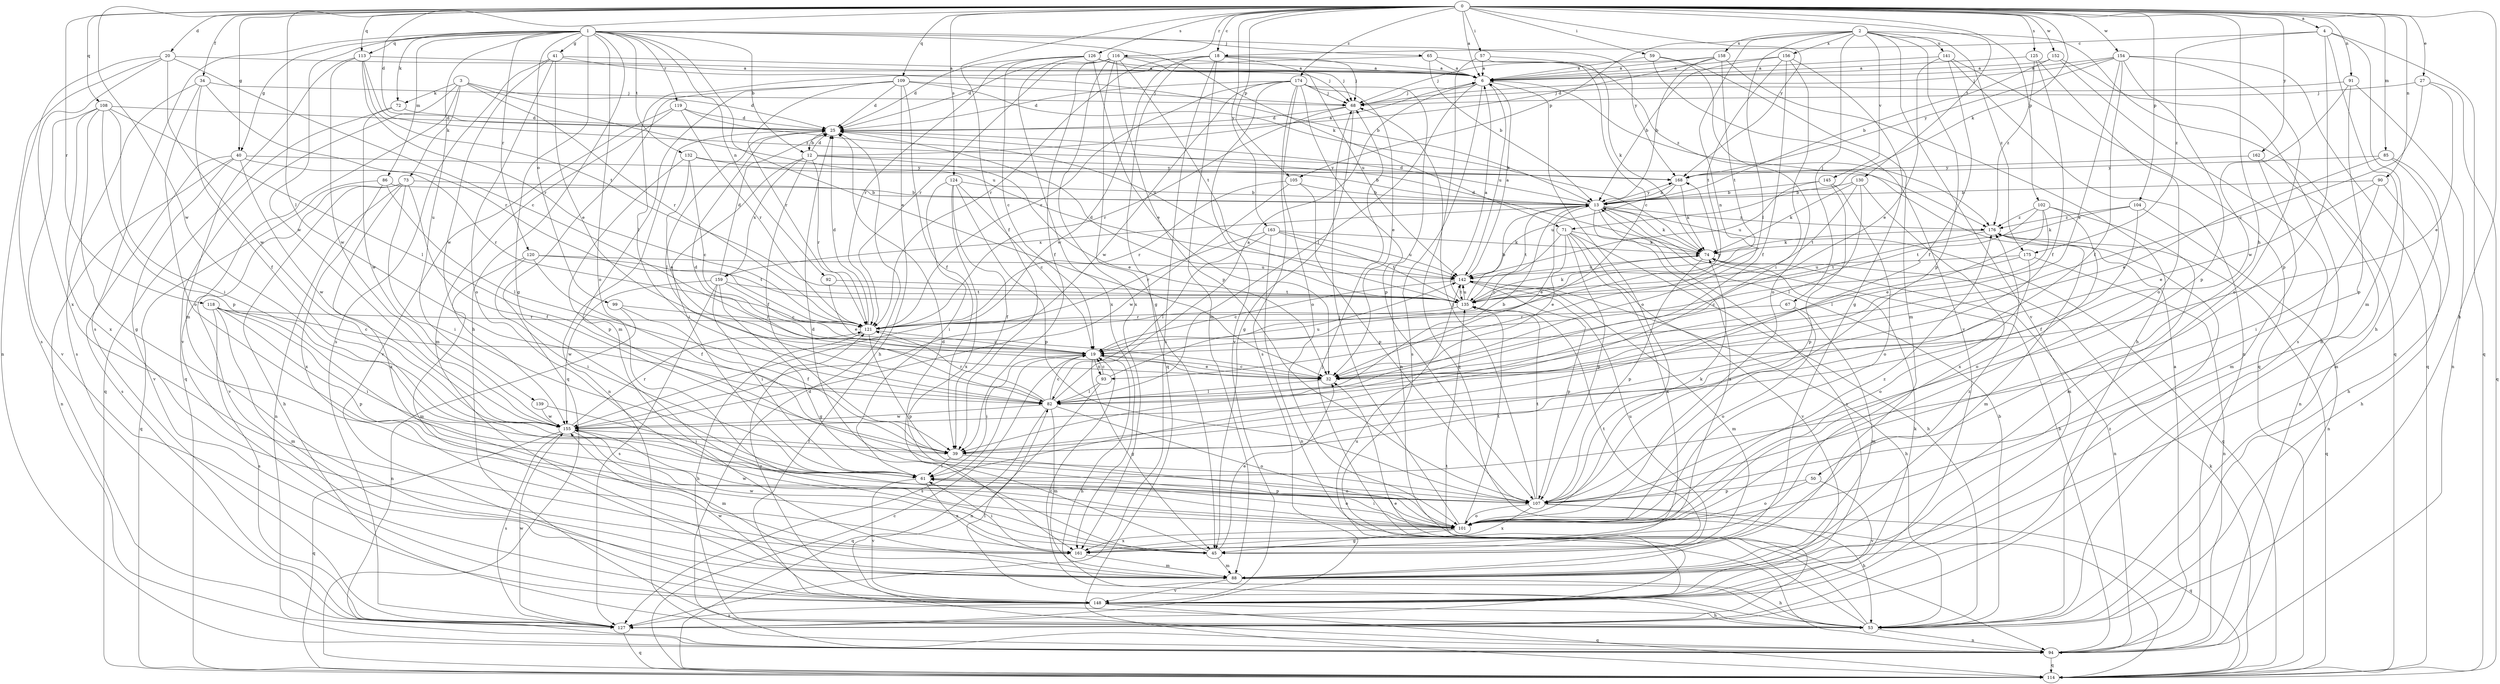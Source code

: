 strict digraph  {
0;
1;
2;
3;
4;
6;
12;
13;
18;
19;
20;
25;
27;
32;
34;
39;
40;
41;
45;
50;
53;
57;
59;
61;
65;
67;
68;
71;
72;
73;
74;
82;
85;
86;
88;
90;
91;
92;
93;
94;
99;
101;
102;
104;
105;
107;
108;
109;
113;
114;
116;
118;
119;
120;
121;
124;
125;
126;
127;
130;
132;
135;
139;
141;
142;
145;
148;
152;
154;
155;
156;
158;
159;
161;
162;
163;
168;
174;
175;
176;
0 -> 4  [label=a];
0 -> 6  [label=a];
0 -> 18  [label=c];
0 -> 20  [label=d];
0 -> 25  [label=d];
0 -> 27  [label=e];
0 -> 34  [label=f];
0 -> 39  [label=f];
0 -> 40  [label=g];
0 -> 50  [label=h];
0 -> 53  [label=h];
0 -> 57  [label=i];
0 -> 59  [label=i];
0 -> 71  [label=k];
0 -> 82  [label=l];
0 -> 85  [label=m];
0 -> 90  [label=n];
0 -> 91  [label=n];
0 -> 102  [label=p];
0 -> 104  [label=p];
0 -> 105  [label=p];
0 -> 108  [label=q];
0 -> 109  [label=q];
0 -> 113  [label=q];
0 -> 116  [label=r];
0 -> 118  [label=r];
0 -> 124  [label=s];
0 -> 125  [label=s];
0 -> 126  [label=s];
0 -> 130  [label=t];
0 -> 152  [label=w];
0 -> 154  [label=w];
0 -> 155  [label=w];
0 -> 162  [label=y];
0 -> 163  [label=y];
0 -> 168  [label=y];
0 -> 174  [label=z];
1 -> 12  [label=b];
1 -> 32  [label=e];
1 -> 40  [label=g];
1 -> 41  [label=g];
1 -> 45  [label=g];
1 -> 53  [label=h];
1 -> 65  [label=j];
1 -> 71  [label=k];
1 -> 72  [label=k];
1 -> 86  [label=m];
1 -> 92  [label=n];
1 -> 99  [label=o];
1 -> 101  [label=o];
1 -> 113  [label=q];
1 -> 119  [label=r];
1 -> 120  [label=r];
1 -> 127  [label=s];
1 -> 132  [label=t];
1 -> 139  [label=u];
1 -> 155  [label=w];
1 -> 168  [label=y];
2 -> 67  [label=j];
2 -> 82  [label=l];
2 -> 93  [label=n];
2 -> 105  [label=p];
2 -> 107  [label=p];
2 -> 114  [label=q];
2 -> 141  [label=u];
2 -> 145  [label=v];
2 -> 148  [label=v];
2 -> 156  [label=x];
2 -> 158  [label=x];
2 -> 175  [label=z];
3 -> 25  [label=d];
3 -> 72  [label=k];
3 -> 73  [label=k];
3 -> 114  [label=q];
3 -> 121  [label=r];
3 -> 142  [label=u];
3 -> 148  [label=v];
4 -> 18  [label=c];
4 -> 53  [label=h];
4 -> 88  [label=m];
4 -> 107  [label=p];
4 -> 114  [label=q];
4 -> 175  [label=z];
6 -> 68  [label=j];
6 -> 82  [label=l];
6 -> 101  [label=o];
6 -> 127  [label=s];
6 -> 142  [label=u];
12 -> 6  [label=a];
12 -> 25  [label=d];
12 -> 32  [label=e];
12 -> 39  [label=f];
12 -> 61  [label=i];
12 -> 121  [label=r];
12 -> 159  [label=x];
12 -> 168  [label=y];
13 -> 25  [label=d];
13 -> 32  [label=e];
13 -> 74  [label=k];
13 -> 114  [label=q];
13 -> 135  [label=t];
13 -> 148  [label=v];
13 -> 159  [label=x];
13 -> 161  [label=x];
13 -> 168  [label=y];
13 -> 176  [label=z];
18 -> 6  [label=a];
18 -> 68  [label=j];
18 -> 88  [label=m];
18 -> 114  [label=q];
18 -> 121  [label=r];
18 -> 127  [label=s];
18 -> 142  [label=u];
18 -> 155  [label=w];
19 -> 32  [label=e];
19 -> 45  [label=g];
19 -> 53  [label=h];
19 -> 61  [label=i];
19 -> 93  [label=n];
19 -> 127  [label=s];
20 -> 6  [label=a];
20 -> 19  [label=c];
20 -> 94  [label=n];
20 -> 127  [label=s];
20 -> 155  [label=w];
20 -> 161  [label=x];
25 -> 12  [label=b];
25 -> 82  [label=l];
25 -> 94  [label=n];
27 -> 19  [label=c];
27 -> 32  [label=e];
27 -> 68  [label=j];
27 -> 114  [label=q];
32 -> 19  [label=c];
32 -> 82  [label=l];
34 -> 39  [label=f];
34 -> 68  [label=j];
34 -> 101  [label=o];
34 -> 121  [label=r];
34 -> 127  [label=s];
39 -> 61  [label=i];
39 -> 101  [label=o];
40 -> 94  [label=n];
40 -> 121  [label=r];
40 -> 127  [label=s];
40 -> 148  [label=v];
40 -> 155  [label=w];
40 -> 168  [label=y];
41 -> 6  [label=a];
41 -> 13  [label=b];
41 -> 32  [label=e];
41 -> 101  [label=o];
41 -> 127  [label=s];
41 -> 155  [label=w];
45 -> 25  [label=d];
45 -> 32  [label=e];
45 -> 88  [label=m];
45 -> 135  [label=t];
45 -> 142  [label=u];
45 -> 155  [label=w];
50 -> 101  [label=o];
50 -> 107  [label=p];
50 -> 148  [label=v];
53 -> 13  [label=b];
53 -> 19  [label=c];
53 -> 32  [label=e];
53 -> 68  [label=j];
53 -> 82  [label=l];
53 -> 94  [label=n];
57 -> 6  [label=a];
57 -> 19  [label=c];
57 -> 74  [label=k];
57 -> 114  [label=q];
59 -> 6  [label=a];
59 -> 88  [label=m];
59 -> 101  [label=o];
59 -> 148  [label=v];
61 -> 101  [label=o];
61 -> 107  [label=p];
61 -> 148  [label=v];
61 -> 161  [label=x];
65 -> 6  [label=a];
65 -> 13  [label=b];
65 -> 82  [label=l];
65 -> 176  [label=z];
67 -> 88  [label=m];
67 -> 101  [label=o];
67 -> 121  [label=r];
68 -> 25  [label=d];
68 -> 45  [label=g];
68 -> 121  [label=r];
71 -> 19  [label=c];
71 -> 32  [label=e];
71 -> 53  [label=h];
71 -> 74  [label=k];
71 -> 107  [label=p];
71 -> 148  [label=v];
71 -> 161  [label=x];
72 -> 25  [label=d];
72 -> 114  [label=q];
72 -> 155  [label=w];
73 -> 13  [label=b];
73 -> 39  [label=f];
73 -> 53  [label=h];
73 -> 61  [label=i];
73 -> 94  [label=n];
73 -> 148  [label=v];
73 -> 161  [label=x];
74 -> 25  [label=d];
74 -> 94  [label=n];
74 -> 107  [label=p];
74 -> 142  [label=u];
82 -> 6  [label=a];
82 -> 13  [label=b];
82 -> 19  [label=c];
82 -> 25  [label=d];
82 -> 88  [label=m];
82 -> 101  [label=o];
82 -> 114  [label=q];
82 -> 121  [label=r];
82 -> 155  [label=w];
85 -> 32  [label=e];
85 -> 53  [label=h];
85 -> 88  [label=m];
85 -> 168  [label=y];
86 -> 13  [label=b];
86 -> 82  [label=l];
86 -> 114  [label=q];
86 -> 161  [label=x];
88 -> 53  [label=h];
88 -> 148  [label=v];
90 -> 13  [label=b];
90 -> 32  [label=e];
90 -> 53  [label=h];
90 -> 61  [label=i];
91 -> 68  [label=j];
91 -> 94  [label=n];
91 -> 107  [label=p];
91 -> 155  [label=w];
92 -> 32  [label=e];
92 -> 135  [label=t];
93 -> 19  [label=c];
93 -> 82  [label=l];
93 -> 94  [label=n];
93 -> 142  [label=u];
94 -> 6  [label=a];
94 -> 13  [label=b];
94 -> 25  [label=d];
94 -> 114  [label=q];
99 -> 39  [label=f];
99 -> 94  [label=n];
99 -> 121  [label=r];
101 -> 25  [label=d];
101 -> 45  [label=g];
101 -> 61  [label=i];
101 -> 68  [label=j];
101 -> 135  [label=t];
101 -> 155  [label=w];
101 -> 161  [label=x];
101 -> 176  [label=z];
102 -> 32  [label=e];
102 -> 82  [label=l];
102 -> 88  [label=m];
102 -> 101  [label=o];
102 -> 135  [label=t];
102 -> 176  [label=z];
104 -> 39  [label=f];
104 -> 74  [label=k];
104 -> 94  [label=n];
104 -> 176  [label=z];
105 -> 13  [label=b];
105 -> 107  [label=p];
105 -> 121  [label=r];
105 -> 155  [label=w];
107 -> 53  [label=h];
107 -> 68  [label=j];
107 -> 74  [label=k];
107 -> 101  [label=o];
107 -> 114  [label=q];
107 -> 135  [label=t];
107 -> 161  [label=x];
108 -> 25  [label=d];
108 -> 45  [label=g];
108 -> 61  [label=i];
108 -> 82  [label=l];
108 -> 107  [label=p];
108 -> 148  [label=v];
108 -> 161  [label=x];
109 -> 25  [label=d];
109 -> 39  [label=f];
109 -> 53  [label=h];
109 -> 68  [label=j];
109 -> 74  [label=k];
109 -> 88  [label=m];
109 -> 114  [label=q];
109 -> 121  [label=r];
113 -> 6  [label=a];
113 -> 88  [label=m];
113 -> 121  [label=r];
113 -> 135  [label=t];
113 -> 155  [label=w];
113 -> 176  [label=z];
114 -> 19  [label=c];
114 -> 74  [label=k];
116 -> 6  [label=a];
116 -> 25  [label=d];
116 -> 39  [label=f];
116 -> 45  [label=g];
116 -> 68  [label=j];
116 -> 107  [label=p];
116 -> 121  [label=r];
116 -> 135  [label=t];
116 -> 161  [label=x];
118 -> 19  [label=c];
118 -> 61  [label=i];
118 -> 88  [label=m];
118 -> 107  [label=p];
118 -> 121  [label=r];
118 -> 127  [label=s];
119 -> 25  [label=d];
119 -> 88  [label=m];
119 -> 121  [label=r];
119 -> 142  [label=u];
119 -> 148  [label=v];
120 -> 39  [label=f];
120 -> 61  [label=i];
120 -> 88  [label=m];
120 -> 135  [label=t];
120 -> 142  [label=u];
121 -> 19  [label=c];
121 -> 25  [label=d];
121 -> 53  [label=h];
121 -> 107  [label=p];
121 -> 168  [label=y];
124 -> 13  [label=b];
124 -> 19  [label=c];
124 -> 39  [label=f];
124 -> 61  [label=i];
124 -> 107  [label=p];
124 -> 161  [label=x];
125 -> 6  [label=a];
125 -> 39  [label=f];
125 -> 101  [label=o];
125 -> 176  [label=z];
126 -> 6  [label=a];
126 -> 19  [label=c];
126 -> 25  [label=d];
126 -> 32  [label=e];
126 -> 68  [label=j];
126 -> 121  [label=r];
126 -> 161  [label=x];
127 -> 114  [label=q];
127 -> 135  [label=t];
127 -> 155  [label=w];
127 -> 176  [label=z];
130 -> 13  [label=b];
130 -> 74  [label=k];
130 -> 82  [label=l];
130 -> 135  [label=t];
130 -> 161  [label=x];
132 -> 13  [label=b];
132 -> 19  [label=c];
132 -> 32  [label=e];
132 -> 107  [label=p];
132 -> 168  [label=y];
135 -> 6  [label=a];
135 -> 13  [label=b];
135 -> 25  [label=d];
135 -> 74  [label=k];
135 -> 121  [label=r];
135 -> 142  [label=u];
139 -> 61  [label=i];
139 -> 155  [label=w];
141 -> 6  [label=a];
141 -> 32  [label=e];
141 -> 39  [label=f];
141 -> 94  [label=n];
141 -> 114  [label=q];
142 -> 6  [label=a];
142 -> 19  [label=c];
142 -> 53  [label=h];
142 -> 88  [label=m];
142 -> 107  [label=p];
142 -> 135  [label=t];
145 -> 13  [label=b];
145 -> 101  [label=o];
145 -> 107  [label=p];
145 -> 142  [label=u];
148 -> 53  [label=h];
148 -> 74  [label=k];
148 -> 114  [label=q];
148 -> 121  [label=r];
148 -> 127  [label=s];
148 -> 142  [label=u];
148 -> 155  [label=w];
152 -> 6  [label=a];
152 -> 13  [label=b];
152 -> 53  [label=h];
152 -> 127  [label=s];
154 -> 6  [label=a];
154 -> 32  [label=e];
154 -> 39  [label=f];
154 -> 68  [label=j];
154 -> 101  [label=o];
154 -> 107  [label=p];
154 -> 114  [label=q];
154 -> 168  [label=y];
155 -> 39  [label=f];
155 -> 88  [label=m];
155 -> 114  [label=q];
155 -> 121  [label=r];
155 -> 127  [label=s];
156 -> 6  [label=a];
156 -> 13  [label=b];
156 -> 39  [label=f];
156 -> 45  [label=g];
156 -> 61  [label=i];
156 -> 135  [label=t];
158 -> 6  [label=a];
158 -> 13  [label=b];
158 -> 25  [label=d];
158 -> 53  [label=h];
158 -> 68  [label=j];
158 -> 135  [label=t];
159 -> 19  [label=c];
159 -> 25  [label=d];
159 -> 45  [label=g];
159 -> 61  [label=i];
159 -> 127  [label=s];
159 -> 135  [label=t];
159 -> 155  [label=w];
161 -> 61  [label=i];
161 -> 88  [label=m];
161 -> 176  [label=z];
162 -> 88  [label=m];
162 -> 94  [label=n];
162 -> 168  [label=y];
163 -> 74  [label=k];
163 -> 82  [label=l];
163 -> 94  [label=n];
163 -> 121  [label=r];
163 -> 135  [label=t];
163 -> 142  [label=u];
168 -> 13  [label=b];
168 -> 74  [label=k];
168 -> 142  [label=u];
174 -> 25  [label=d];
174 -> 32  [label=e];
174 -> 68  [label=j];
174 -> 94  [label=n];
174 -> 101  [label=o];
174 -> 107  [label=p];
174 -> 121  [label=r];
174 -> 127  [label=s];
174 -> 148  [label=v];
174 -> 155  [label=w];
175 -> 19  [label=c];
175 -> 94  [label=n];
175 -> 101  [label=o];
175 -> 142  [label=u];
176 -> 74  [label=k];
176 -> 88  [label=m];
176 -> 114  [label=q];
176 -> 135  [label=t];
}
